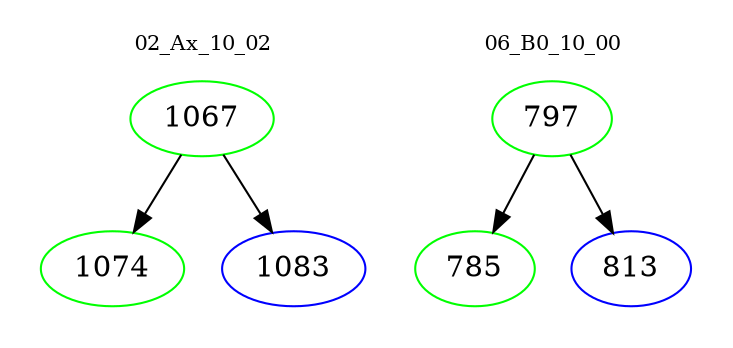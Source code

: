 digraph{
subgraph cluster_0 {
color = white
label = "02_Ax_10_02";
fontsize=10;
T0_1067 [label="1067", color="green"]
T0_1067 -> T0_1074 [color="black"]
T0_1074 [label="1074", color="green"]
T0_1067 -> T0_1083 [color="black"]
T0_1083 [label="1083", color="blue"]
}
subgraph cluster_1 {
color = white
label = "06_B0_10_00";
fontsize=10;
T1_797 [label="797", color="green"]
T1_797 -> T1_785 [color="black"]
T1_785 [label="785", color="green"]
T1_797 -> T1_813 [color="black"]
T1_813 [label="813", color="blue"]
}
}
